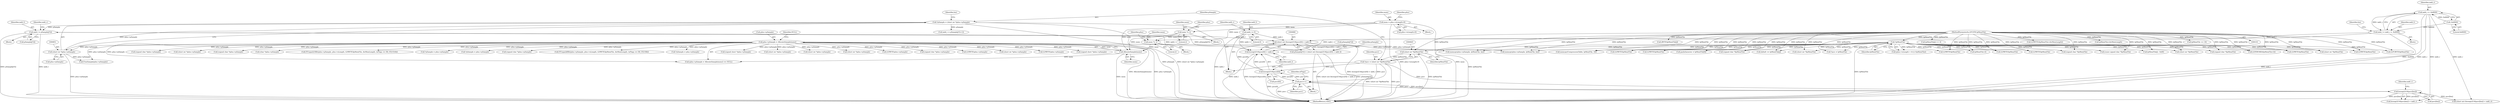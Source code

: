 digraph "1_gstreamer_bc2cdd57d549ab3ba59782e9b395d0cd683fd3ac@array" {
"1000910" [label="(Call,iadd_l = pSample[j*2])"];
"1000848" [label="(Call,*pSample = (short int *)pIns->pSample)"];
"1000850" [label="(Call,(short int *)pIns->pSample)"];
"1000180" [label="(Call,pIns->pSample = AllocateSample(mem))"];
"1000184" [label="(Call,AllocateSample(mem))"];
"1000157" [label="(Call,mem *= 2)"];
"1000112" [label="(Call,mem = pIns->nLength+6)"];
"1000170" [label="(Call,mem *= 2)"];
"1000873" [label="(Call,pSample[j*2] = (short int) (bswapLE16(psrc[0]) + iadd_l))"];
"1000879" [label="(Call,(short int) (bswapLE16(psrc[0]) + iadd_l))"];
"1000882" [label="(Call,bswapLE16(psrc[0]))"];
"1000842" [label="(Call,*psrc = (short int *)lpMemFile)"];
"1000844" [label="(Call,(short int *)lpMemFile)"];
"1000129" [label="(Call,!lpMemFile)"];
"1000104" [label="(MethodParameterIn,LPCSTR lpMemFile)"];
"1000903" [label="(Call,psrc++)"];
"1000898" [label="(Call,bswapLE16(psrc[len]))"];
"1000910" [label="(Call,iadd_l = pSample[j*2])"];
"1000818" [label="(Call,iadd_l = 0)"];
"1000830" [label="(Call,iadd_l = iadd_r = -0x8000)"];
"1000832" [label="(Call,iadd_r = -0x8000)"];
"1000834" [label="(Call,-0x8000)"];
"1000881" [label="(Call,bswapLE16(psrc[0]) + iadd_l)"];
"1000265" [label="(Call,(const signed char *)lpMemFile)"];
"1001565" [label="(Call,(LPBYTE)lpMemFile)"];
"1000909" [label="(Block,)"];
"1001252" [label="(Call,(signed char *)pIns->pSample)"];
"1000834" [label="(Call,-0x8000)"];
"1000114" [label="(Call,pIns->nLength+6)"];
"1000917" [label="(Call,iadd_r = pSample[j*2+1])"];
"1000848" [label="(Call,*pSample = (short int *)pIns->pSample)"];
"1000180" [label="(Call,pIns->pSample = AllocateSample(mem))"];
"1000475" [label="(Call,(short int *)pIns->pSample)"];
"1000873" [label="(Call,pSample[j*2] = (short int) (bswapLE16(psrc[0]) + iadd_l))"];
"1000898" [label="(Call,bswapLE16(psrc[len]))"];
"1001272" [label="(Call,delta8 += lpMemFile[j])"];
"1000829" [label="(Block,)"];
"1000957" [label="(Call,(LPBYTE)lpMemFile)"];
"1000819" [label="(Identifier,iadd_l)"];
"1000635" [label="(Call,(signed char *)pIns->pSample)"];
"1000345" [label="(Call,(BYTE)lpMemFile[j])"];
"1002045" [label="(MethodReturn,UINT)"];
"1001816" [label="(Call,(signed short *)pIns->pSample)"];
"1002009" [label="(Call,memcpy(pIns->pSample, lpMemFile, len))"];
"1000852" [label="(Call,pIns->pSample)"];
"1000175" [label="(Identifier,pIns)"];
"1000899" [label="(Call,psrc[len])"];
"1000895" [label="(Call,(short int) (bswapLE16(psrc[len]) + iadd_r))"];
"1000158" [label="(Identifier,mem)"];
"1000912" [label="(Call,pSample[j*2])"];
"1000833" [label="(Identifier,iadd_r)"];
"1000122" [label="(Identifier,pIns)"];
"1000162" [label="(Identifier,pIns)"];
"1001188" [label="(Call,(char *)pIns->pSample)"];
"1000104" [label="(MethodParameterIn,LPCSTR lpMemFile)"];
"1000314" [label="(Call,memcpy(CompressionTable, lpMemFile, 16))"];
"1000846" [label="(Identifier,lpMemFile)"];
"1000882" [label="(Call,bswapLE16(psrc[0]))"];
"1000466" [label="(Call,memcpy(pIns->pSample, lpMemFile, len))"];
"1001180" [label="(Call,packcharacter = lpMemFile[8])"];
"1000911" [label="(Identifier,iadd_l)"];
"1000965" [label="(Call,ITUnpack16Bit(pIns->pSample, pIns->nLength, (LPBYTE)lpMemFile, dwMemLength, (nFlags == RS_IT21516)))"];
"1000902" [label="(Identifier,iadd_r)"];
"1000179" [label="(Call,(pIns->pSample = AllocateSample(mem)) == NULL)"];
"1000883" [label="(Call,psrc[0])"];
"1000816" [label="(Block,)"];
"1001106" [label="(Call,(short int *)lpMemFile)"];
"1001199" [label="(Call,lpMemFile+4)"];
"1000874" [label="(Call,pSample[j*2])"];
"1000322" [label="(Call,*pSample = pIns->pSample)"];
"1000831" [label="(Identifier,iadd_l)"];
"1000112" [label="(Call,mem = pIns->nLength+6)"];
"1000159" [label="(Literal,2)"];
"1000904" [label="(Identifier,psrc)"];
"1000238" [label="(Call,lpMemFile[j] - 0x80)"];
"1000172" [label="(Literal,2)"];
"1000217" [label="(Call,*pSample = pIns->pSample)"];
"1001335" [label="(Call,(LPBYTE)lpMemFile)"];
"1001738" [label="(Call,(LPBYTE)lpMemFile)"];
"1000897" [label="(Call,bswapLE16(psrc[len]) + iadd_r)"];
"1000972" [label="(Call,(LPBYTE)lpMemFile)"];
"1000881" [label="(Call,bswapLE16(psrc[0]) + iadd_l)"];
"1000169" [label="(Block,)"];
"1000130" [label="(Identifier,lpMemFile)"];
"1000184" [label="(Call,AllocateSample(mem))"];
"1000529" [label="(Call,(signed char *)pIns->pSample)"];
"1000835" [label="(Literal,0x8000)"];
"1000355" [label="(Call,lpMemFile[j] >> 4)"];
"1000950" [label="(Call,ITUnpack8Bit(pIns->pSample, pIns->nLength, (LPBYTE)lpMemFile, dwMemLength, (nFlags == RS_IT2158)))"];
"1000106" [label="(Block,)"];
"1000823" [label="(Identifier,iadd_r)"];
"1000537" [label="(Call,(signed char *)lpMemFile)"];
"1001176" [label="(Call,*psrc = lpMemFile)"];
"1001015" [label="(Call,(LPBYTE)lpMemFile)"];
"1000113" [label="(Identifier,mem)"];
"1000842" [label="(Call,*psrc = (short int *)lpMemFile)"];
"1000886" [label="(Identifier,iadd_l)"];
"1000129" [label="(Call,!lpMemFile)"];
"1000186" [label="(Identifier,NULL)"];
"1000818" [label="(Call,iadd_l = 0)"];
"1000156" [label="(Block,)"];
"1000830" [label="(Call,iadd_l = iadd_r = -0x8000)"];
"1000257" [label="(Call,*pSample = pIns->pSample)"];
"1001500" [label="(Call,(LPBYTE)lpMemFile)"];
"1000872" [label="(Block,)"];
"1000185" [label="(Identifier,mem)"];
"1001643" [label="(Call,(signed short *)pIns->pSample)"];
"1001506" [label="(Call,(LPBYTE)(lpMemFile+dwMemLength))"];
"1000832" [label="(Call,iadd_r = -0x8000)"];
"1000584" [label="(Call,(short int *)pIns->pSample)"];
"1000907" [label="(Identifier,nFlags)"];
"1000171" [label="(Identifier,mem)"];
"1000643" [label="(Call,(signed char *)lpMemFile)"];
"1001508" [label="(Call,lpMemFile+dwMemLength)"];
"1000820" [label="(Literal,0)"];
"1000844" [label="(Call,(short int *)lpMemFile)"];
"1001929" [label="(Call,(short int *)pIns->pSample)"];
"1000420" [label="(Call,(short int *)lpMemFile)"];
"1000729" [label="(Call,(signed char *)lpMemFile)"];
"1000837" [label="(Identifier,len)"];
"1001112" [label="(Call,(short int *)pIns->pSample)"];
"1000850" [label="(Call,(short int *)pIns->pSample)"];
"1000858" [label="(Identifier,len)"];
"1000918" [label="(Identifier,iadd_r)"];
"1000170" [label="(Call,mem *= 2)"];
"1001197" [label="(Call,(LPDWORD)(lpMemFile+4))"];
"1000849" [label="(Identifier,pSample)"];
"1000157" [label="(Call,mem *= 2)"];
"1001514" [label="(Call,(LPBYTE)pIns->pSample)"];
"1000843" [label="(Identifier,psrc)"];
"1000123" [label="(Call,(pIns->nLength < 4) || (!lpMemFile))"];
"1000910" [label="(Call,iadd_l = pSample[j*2])"];
"1000318" [label="(Call,lpMemFile += 16)"];
"1000735" [label="(Call,(signed char *)pIns->pSample)"];
"1000903" [label="(Call,psrc++)"];
"1002030" [label="(Call,FreeSample(pIns->pSample))"];
"1000592" [label="(Call,(short int *)lpMemFile)"];
"1001923" [label="(Call,(LPCBYTE)lpMemFile)"];
"1000889" [label="(Identifier,pSample)"];
"1001327" [label="(Call,(LPBYTE)pIns->pSample)"];
"1000181" [label="(Call,pIns->pSample)"];
"1000412" [label="(Call,(short int *)pIns->pSample)"];
"1001021" [label="(Call,(LPBYTE)pIns->pSample)"];
"1000879" [label="(Call,(short int) (bswapLE16(psrc[0]) + iadd_l))"];
"1000910" -> "1000909"  [label="AST: "];
"1000910" -> "1000912"  [label="CFG: "];
"1000911" -> "1000910"  [label="AST: "];
"1000912" -> "1000910"  [label="AST: "];
"1000918" -> "1000910"  [label="CFG: "];
"1000910" -> "1002045"  [label="DDG: iadd_l"];
"1000910" -> "1002045"  [label="DDG: pSample[j*2]"];
"1000910" -> "1000879"  [label="DDG: iadd_l"];
"1000910" -> "1000881"  [label="DDG: iadd_l"];
"1000848" -> "1000910"  [label="DDG: pSample"];
"1000873" -> "1000910"  [label="DDG: pSample[j*2]"];
"1000848" -> "1000816"  [label="AST: "];
"1000848" -> "1000850"  [label="CFG: "];
"1000849" -> "1000848"  [label="AST: "];
"1000850" -> "1000848"  [label="AST: "];
"1000858" -> "1000848"  [label="CFG: "];
"1000848" -> "1002045"  [label="DDG: pSample"];
"1000848" -> "1002045"  [label="DDG: (short int *)pIns->pSample"];
"1000850" -> "1000848"  [label="DDG: pIns->pSample"];
"1000848" -> "1000917"  [label="DDG: pSample"];
"1000850" -> "1000852"  [label="CFG: "];
"1000851" -> "1000850"  [label="AST: "];
"1000852" -> "1000850"  [label="AST: "];
"1000850" -> "1002045"  [label="DDG: pIns->pSample"];
"1000180" -> "1000850"  [label="DDG: pIns->pSample"];
"1000850" -> "1002030"  [label="DDG: pIns->pSample"];
"1000180" -> "1000179"  [label="AST: "];
"1000180" -> "1000184"  [label="CFG: "];
"1000181" -> "1000180"  [label="AST: "];
"1000184" -> "1000180"  [label="AST: "];
"1000186" -> "1000180"  [label="CFG: "];
"1000180" -> "1002045"  [label="DDG: AllocateSample(mem)"];
"1000180" -> "1002045"  [label="DDG: pIns->pSample"];
"1000180" -> "1000179"  [label="DDG: pIns->pSample"];
"1000184" -> "1000180"  [label="DDG: mem"];
"1000180" -> "1000217"  [label="DDG: pIns->pSample"];
"1000180" -> "1000257"  [label="DDG: pIns->pSample"];
"1000180" -> "1000322"  [label="DDG: pIns->pSample"];
"1000180" -> "1000412"  [label="DDG: pIns->pSample"];
"1000180" -> "1000466"  [label="DDG: pIns->pSample"];
"1000180" -> "1000475"  [label="DDG: pIns->pSample"];
"1000180" -> "1000529"  [label="DDG: pIns->pSample"];
"1000180" -> "1000584"  [label="DDG: pIns->pSample"];
"1000180" -> "1000635"  [label="DDG: pIns->pSample"];
"1000180" -> "1000735"  [label="DDG: pIns->pSample"];
"1000180" -> "1000950"  [label="DDG: pIns->pSample"];
"1000180" -> "1000965"  [label="DDG: pIns->pSample"];
"1000180" -> "1001021"  [label="DDG: pIns->pSample"];
"1000180" -> "1001112"  [label="DDG: pIns->pSample"];
"1000180" -> "1001188"  [label="DDG: pIns->pSample"];
"1000180" -> "1001252"  [label="DDG: pIns->pSample"];
"1000180" -> "1001327"  [label="DDG: pIns->pSample"];
"1000180" -> "1001514"  [label="DDG: pIns->pSample"];
"1000180" -> "1001643"  [label="DDG: pIns->pSample"];
"1000180" -> "1001816"  [label="DDG: pIns->pSample"];
"1000180" -> "1001929"  [label="DDG: pIns->pSample"];
"1000180" -> "1002009"  [label="DDG: pIns->pSample"];
"1000180" -> "1002030"  [label="DDG: pIns->pSample"];
"1000184" -> "1000185"  [label="CFG: "];
"1000185" -> "1000184"  [label="AST: "];
"1000184" -> "1002045"  [label="DDG: mem"];
"1000184" -> "1000179"  [label="DDG: mem"];
"1000157" -> "1000184"  [label="DDG: mem"];
"1000112" -> "1000184"  [label="DDG: mem"];
"1000170" -> "1000184"  [label="DDG: mem"];
"1000157" -> "1000156"  [label="AST: "];
"1000157" -> "1000159"  [label="CFG: "];
"1000158" -> "1000157"  [label="AST: "];
"1000159" -> "1000157"  [label="AST: "];
"1000162" -> "1000157"  [label="CFG: "];
"1000112" -> "1000157"  [label="DDG: mem"];
"1000157" -> "1000170"  [label="DDG: mem"];
"1000112" -> "1000106"  [label="AST: "];
"1000112" -> "1000114"  [label="CFG: "];
"1000113" -> "1000112"  [label="AST: "];
"1000114" -> "1000112"  [label="AST: "];
"1000122" -> "1000112"  [label="CFG: "];
"1000112" -> "1002045"  [label="DDG: pIns->nLength+6"];
"1000112" -> "1002045"  [label="DDG: mem"];
"1000112" -> "1000170"  [label="DDG: mem"];
"1000170" -> "1000169"  [label="AST: "];
"1000170" -> "1000172"  [label="CFG: "];
"1000171" -> "1000170"  [label="AST: "];
"1000172" -> "1000170"  [label="AST: "];
"1000175" -> "1000170"  [label="CFG: "];
"1000873" -> "1000872"  [label="AST: "];
"1000873" -> "1000879"  [label="CFG: "];
"1000874" -> "1000873"  [label="AST: "];
"1000879" -> "1000873"  [label="AST: "];
"1000889" -> "1000873"  [label="CFG: "];
"1000873" -> "1002045"  [label="DDG: pSample[j*2]"];
"1000873" -> "1002045"  [label="DDG: (short int) (bswapLE16(psrc[0]) + iadd_l)"];
"1000879" -> "1000873"  [label="DDG: bswapLE16(psrc[0]) + iadd_l"];
"1000879" -> "1000881"  [label="CFG: "];
"1000880" -> "1000879"  [label="AST: "];
"1000881" -> "1000879"  [label="AST: "];
"1000879" -> "1002045"  [label="DDG: bswapLE16(psrc[0]) + iadd_l"];
"1000882" -> "1000879"  [label="DDG: psrc[0]"];
"1000818" -> "1000879"  [label="DDG: iadd_l"];
"1000830" -> "1000879"  [label="DDG: iadd_l"];
"1000882" -> "1000881"  [label="AST: "];
"1000882" -> "1000883"  [label="CFG: "];
"1000883" -> "1000882"  [label="AST: "];
"1000886" -> "1000882"  [label="CFG: "];
"1000882" -> "1002045"  [label="DDG: psrc[0]"];
"1000882" -> "1000881"  [label="DDG: psrc[0]"];
"1000842" -> "1000882"  [label="DDG: psrc"];
"1000903" -> "1000882"  [label="DDG: psrc"];
"1000882" -> "1000903"  [label="DDG: psrc[0]"];
"1000842" -> "1000816"  [label="AST: "];
"1000842" -> "1000844"  [label="CFG: "];
"1000843" -> "1000842"  [label="AST: "];
"1000844" -> "1000842"  [label="AST: "];
"1000849" -> "1000842"  [label="CFG: "];
"1000842" -> "1002045"  [label="DDG: psrc"];
"1000842" -> "1002045"  [label="DDG: (short int *)lpMemFile"];
"1000844" -> "1000842"  [label="DDG: lpMemFile"];
"1000842" -> "1000898"  [label="DDG: psrc"];
"1000842" -> "1000903"  [label="DDG: psrc"];
"1000844" -> "1000846"  [label="CFG: "];
"1000845" -> "1000844"  [label="AST: "];
"1000846" -> "1000844"  [label="AST: "];
"1000844" -> "1002045"  [label="DDG: lpMemFile"];
"1000129" -> "1000844"  [label="DDG: lpMemFile"];
"1000104" -> "1000844"  [label="DDG: lpMemFile"];
"1000129" -> "1000123"  [label="AST: "];
"1000129" -> "1000130"  [label="CFG: "];
"1000130" -> "1000129"  [label="AST: "];
"1000123" -> "1000129"  [label="CFG: "];
"1000129" -> "1002045"  [label="DDG: lpMemFile"];
"1000129" -> "1000123"  [label="DDG: lpMemFile"];
"1000104" -> "1000129"  [label="DDG: lpMemFile"];
"1000129" -> "1000238"  [label="DDG: lpMemFile"];
"1000129" -> "1000265"  [label="DDG: lpMemFile"];
"1000129" -> "1000314"  [label="DDG: lpMemFile"];
"1000129" -> "1000420"  [label="DDG: lpMemFile"];
"1000129" -> "1000466"  [label="DDG: lpMemFile"];
"1000129" -> "1000537"  [label="DDG: lpMemFile"];
"1000129" -> "1000592"  [label="DDG: lpMemFile"];
"1000129" -> "1000643"  [label="DDG: lpMemFile"];
"1000129" -> "1000729"  [label="DDG: lpMemFile"];
"1000129" -> "1000957"  [label="DDG: lpMemFile"];
"1000129" -> "1000972"  [label="DDG: lpMemFile"];
"1000129" -> "1001015"  [label="DDG: lpMemFile"];
"1000129" -> "1001106"  [label="DDG: lpMemFile"];
"1000129" -> "1001176"  [label="DDG: lpMemFile"];
"1000129" -> "1001180"  [label="DDG: lpMemFile"];
"1000129" -> "1001197"  [label="DDG: lpMemFile"];
"1000129" -> "1001199"  [label="DDG: lpMemFile"];
"1000129" -> "1001272"  [label="DDG: lpMemFile"];
"1000129" -> "1001335"  [label="DDG: lpMemFile"];
"1000129" -> "1001500"  [label="DDG: lpMemFile"];
"1000129" -> "1001565"  [label="DDG: lpMemFile"];
"1000129" -> "1001738"  [label="DDG: lpMemFile"];
"1000129" -> "1001923"  [label="DDG: lpMemFile"];
"1000129" -> "1002009"  [label="DDG: lpMemFile"];
"1000104" -> "1000101"  [label="AST: "];
"1000104" -> "1002045"  [label="DDG: lpMemFile"];
"1000104" -> "1000238"  [label="DDG: lpMemFile"];
"1000104" -> "1000265"  [label="DDG: lpMemFile"];
"1000104" -> "1000314"  [label="DDG: lpMemFile"];
"1000104" -> "1000318"  [label="DDG: lpMemFile"];
"1000104" -> "1000345"  [label="DDG: lpMemFile"];
"1000104" -> "1000355"  [label="DDG: lpMemFile"];
"1000104" -> "1000420"  [label="DDG: lpMemFile"];
"1000104" -> "1000466"  [label="DDG: lpMemFile"];
"1000104" -> "1000537"  [label="DDG: lpMemFile"];
"1000104" -> "1000592"  [label="DDG: lpMemFile"];
"1000104" -> "1000643"  [label="DDG: lpMemFile"];
"1000104" -> "1000729"  [label="DDG: lpMemFile"];
"1000104" -> "1000957"  [label="DDG: lpMemFile"];
"1000104" -> "1000972"  [label="DDG: lpMemFile"];
"1000104" -> "1001015"  [label="DDG: lpMemFile"];
"1000104" -> "1001106"  [label="DDG: lpMemFile"];
"1000104" -> "1001176"  [label="DDG: lpMemFile"];
"1000104" -> "1001180"  [label="DDG: lpMemFile"];
"1000104" -> "1001197"  [label="DDG: lpMemFile"];
"1000104" -> "1001199"  [label="DDG: lpMemFile"];
"1000104" -> "1001272"  [label="DDG: lpMemFile"];
"1000104" -> "1001335"  [label="DDG: lpMemFile"];
"1000104" -> "1001500"  [label="DDG: lpMemFile"];
"1000104" -> "1001506"  [label="DDG: lpMemFile"];
"1000104" -> "1001508"  [label="DDG: lpMemFile"];
"1000104" -> "1001565"  [label="DDG: lpMemFile"];
"1000104" -> "1001738"  [label="DDG: lpMemFile"];
"1000104" -> "1001923"  [label="DDG: lpMemFile"];
"1000104" -> "1002009"  [label="DDG: lpMemFile"];
"1000903" -> "1000872"  [label="AST: "];
"1000903" -> "1000904"  [label="CFG: "];
"1000904" -> "1000903"  [label="AST: "];
"1000907" -> "1000903"  [label="CFG: "];
"1000903" -> "1002045"  [label="DDG: psrc"];
"1000903" -> "1000898"  [label="DDG: psrc"];
"1000898" -> "1000903"  [label="DDG: psrc[len]"];
"1000898" -> "1000897"  [label="AST: "];
"1000898" -> "1000899"  [label="CFG: "];
"1000899" -> "1000898"  [label="AST: "];
"1000902" -> "1000898"  [label="CFG: "];
"1000898" -> "1002045"  [label="DDG: psrc[len]"];
"1000898" -> "1000895"  [label="DDG: psrc[len]"];
"1000898" -> "1000897"  [label="DDG: psrc[len]"];
"1000818" -> "1000816"  [label="AST: "];
"1000818" -> "1000820"  [label="CFG: "];
"1000819" -> "1000818"  [label="AST: "];
"1000820" -> "1000818"  [label="AST: "];
"1000823" -> "1000818"  [label="CFG: "];
"1000818" -> "1002045"  [label="DDG: iadd_l"];
"1000818" -> "1000881"  [label="DDG: iadd_l"];
"1000830" -> "1000829"  [label="AST: "];
"1000830" -> "1000832"  [label="CFG: "];
"1000831" -> "1000830"  [label="AST: "];
"1000832" -> "1000830"  [label="AST: "];
"1000837" -> "1000830"  [label="CFG: "];
"1000830" -> "1002045"  [label="DDG: iadd_l"];
"1000832" -> "1000830"  [label="DDG: iadd_r"];
"1000834" -> "1000830"  [label="DDG: 0x8000"];
"1000830" -> "1000881"  [label="DDG: iadd_l"];
"1000832" -> "1000834"  [label="CFG: "];
"1000833" -> "1000832"  [label="AST: "];
"1000834" -> "1000832"  [label="AST: "];
"1000832" -> "1002045"  [label="DDG: -0x8000"];
"1000832" -> "1002045"  [label="DDG: iadd_r"];
"1000834" -> "1000832"  [label="DDG: 0x8000"];
"1000832" -> "1000895"  [label="DDG: iadd_r"];
"1000832" -> "1000897"  [label="DDG: iadd_r"];
"1000834" -> "1000835"  [label="CFG: "];
"1000835" -> "1000834"  [label="AST: "];
"1000881" -> "1000886"  [label="CFG: "];
"1000886" -> "1000881"  [label="AST: "];
"1000881" -> "1002045"  [label="DDG: iadd_l"];
"1000881" -> "1002045"  [label="DDG: bswapLE16(psrc[0])"];
}
